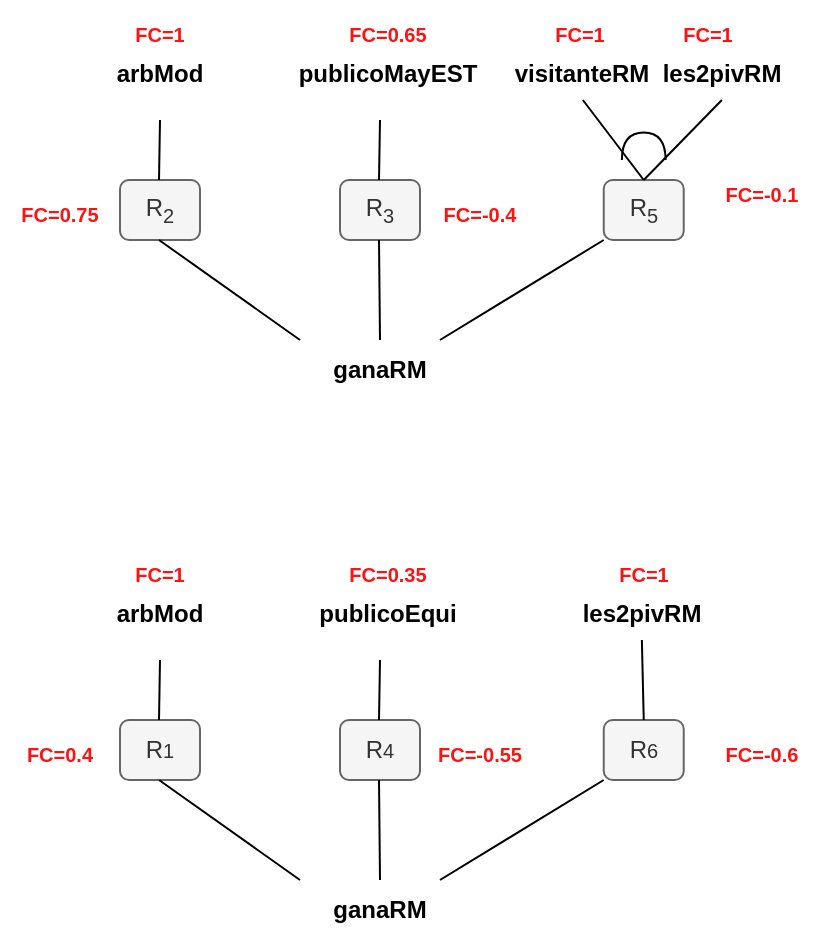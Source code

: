 <mxfile version="22.1.5" type="device">
  <diagram name="Página-1" id="1-Avwmv_FP3RYiGqxpSs">
    <mxGraphModel dx="1444" dy="895" grid="1" gridSize="10" guides="1" tooltips="1" connect="1" arrows="1" fold="1" page="1" pageScale="1" pageWidth="827" pageHeight="1169" math="0" shadow="0">
      <root>
        <mxCell id="0" />
        <mxCell id="1" parent="0" />
        <mxCell id="owxluQdsABEMmy2N7_oR-1" value="R&lt;sub&gt;2&lt;/sub&gt;" style="rounded=1;whiteSpace=wrap;html=1;fillColor=#f5f5f5;fontColor=#333333;strokeColor=#666666;" parent="1" vertex="1">
          <mxGeometry x="250" y="280" width="40" height="30" as="geometry" />
        </mxCell>
        <mxCell id="owxluQdsABEMmy2N7_oR-2" value="R&lt;sub&gt;3&lt;/sub&gt;" style="rounded=1;whiteSpace=wrap;html=1;fillColor=#f5f5f5;fontColor=#333333;strokeColor=#666666;" parent="1" vertex="1">
          <mxGeometry x="360" y="280" width="40" height="30" as="geometry" />
        </mxCell>
        <mxCell id="owxluQdsABEMmy2N7_oR-3" value="R&lt;sub&gt;5&lt;/sub&gt;" style="rounded=1;whiteSpace=wrap;html=1;fillColor=#f5f5f5;fontColor=#333333;strokeColor=#666666;" parent="1" vertex="1">
          <mxGeometry x="491.87" y="280" width="40" height="30" as="geometry" />
        </mxCell>
        <mxCell id="owxluQdsABEMmy2N7_oR-4" value="" style="endArrow=none;html=1;rounded=0;" parent="1" edge="1">
          <mxGeometry width="50" height="50" relative="1" as="geometry">
            <mxPoint x="269.5" y="280" as="sourcePoint" />
            <mxPoint x="270" y="250" as="targetPoint" />
          </mxGeometry>
        </mxCell>
        <mxCell id="owxluQdsABEMmy2N7_oR-5" value="" style="endArrow=none;html=1;rounded=0;" parent="1" edge="1">
          <mxGeometry width="50" height="50" relative="1" as="geometry">
            <mxPoint x="379.5" y="280" as="sourcePoint" />
            <mxPoint x="380" y="250" as="targetPoint" />
          </mxGeometry>
        </mxCell>
        <mxCell id="owxluQdsABEMmy2N7_oR-6" value="" style="endArrow=none;html=1;rounded=0;entryX=0.5;entryY=1;entryDx=0;entryDy=0;exitX=0.5;exitY=0;exitDx=0;exitDy=0;" parent="1" edge="1" target="tKf9g3LegmlFzOpsGtZy-3" source="owxluQdsABEMmy2N7_oR-3">
          <mxGeometry width="50" height="50" relative="1" as="geometry">
            <mxPoint x="510.43" y="270" as="sourcePoint" />
            <mxPoint x="510.93" y="240" as="targetPoint" />
          </mxGeometry>
        </mxCell>
        <mxCell id="owxluQdsABEMmy2N7_oR-7" value="" style="endArrow=none;html=1;rounded=0;exitX=0;exitY=0;exitDx=0;exitDy=0;" parent="1" edge="1">
          <mxGeometry width="50" height="50" relative="1" as="geometry">
            <mxPoint x="340" y="360" as="sourcePoint" />
            <mxPoint x="269.5" y="310" as="targetPoint" />
          </mxGeometry>
        </mxCell>
        <mxCell id="owxluQdsABEMmy2N7_oR-8" value="" style="endArrow=none;html=1;rounded=0;exitX=0.5;exitY=0;exitDx=0;exitDy=0;" parent="1" source="owxluQdsABEMmy2N7_oR-10" edge="1">
          <mxGeometry width="50" height="50" relative="1" as="geometry">
            <mxPoint x="380" y="400" as="sourcePoint" />
            <mxPoint x="379.5" y="310" as="targetPoint" />
          </mxGeometry>
        </mxCell>
        <mxCell id="owxluQdsABEMmy2N7_oR-9" value="" style="endArrow=none;html=1;rounded=0;exitX=1;exitY=0;exitDx=0;exitDy=0;entryX=0;entryY=1;entryDx=0;entryDy=0;" parent="1" source="owxluQdsABEMmy2N7_oR-10" edge="1" target="owxluQdsABEMmy2N7_oR-3">
          <mxGeometry width="50" height="50" relative="1" as="geometry">
            <mxPoint x="479.5" y="370" as="sourcePoint" />
            <mxPoint x="479.5" y="310" as="targetPoint" />
          </mxGeometry>
        </mxCell>
        <mxCell id="owxluQdsABEMmy2N7_oR-10" value="&lt;b&gt;ganaRM&lt;/b&gt;" style="text;html=1;strokeColor=none;fillColor=none;align=center;verticalAlign=middle;whiteSpace=wrap;rounded=0;" parent="1" vertex="1">
          <mxGeometry x="350" y="360" width="60" height="30" as="geometry" />
        </mxCell>
        <mxCell id="tKf9g3LegmlFzOpsGtZy-1" value="&lt;font style=&quot;font-size: 12px;&quot;&gt;&lt;b&gt;publicoMayEST&lt;br&gt;&lt;br&gt;&lt;/b&gt;&lt;/font&gt;" style="text;html=1;strokeColor=none;fillColor=none;align=center;verticalAlign=middle;whiteSpace=wrap;rounded=0;fontSize=16;" vertex="1" parent="1">
          <mxGeometry x="354" y="220" width="60" height="30" as="geometry" />
        </mxCell>
        <mxCell id="tKf9g3LegmlFzOpsGtZy-2" value="&lt;font style=&quot;font-size: 12px;&quot;&gt;&lt;b&gt;arbMod&lt;br&gt;&lt;br&gt;&lt;/b&gt;&lt;/font&gt;" style="text;html=1;strokeColor=none;fillColor=none;align=center;verticalAlign=middle;whiteSpace=wrap;rounded=0;fontSize=16;" vertex="1" parent="1">
          <mxGeometry x="240" y="220" width="60" height="30" as="geometry" />
        </mxCell>
        <mxCell id="tKf9g3LegmlFzOpsGtZy-3" value="&lt;font style=&quot;font-size: 12px;&quot;&gt;&lt;b&gt;les2pivRM&lt;/b&gt;&lt;/font&gt;" style="text;html=1;strokeColor=none;fillColor=none;align=center;verticalAlign=middle;whiteSpace=wrap;rounded=0;fontSize=16;" vertex="1" parent="1">
          <mxGeometry x="520.93" y="210" width="60" height="30" as="geometry" />
        </mxCell>
        <mxCell id="tKf9g3LegmlFzOpsGtZy-4" value="&lt;font color=&quot;#ff1212&quot; style=&quot;font-size: 10px;&quot;&gt;FC=1&lt;/font&gt;" style="text;html=1;strokeColor=none;fillColor=none;align=center;verticalAlign=middle;whiteSpace=wrap;rounded=0;fontSize=16;fontStyle=1" vertex="1" parent="1">
          <mxGeometry x="240" y="190" width="60" height="30" as="geometry" />
        </mxCell>
        <mxCell id="tKf9g3LegmlFzOpsGtZy-5" value="&lt;font color=&quot;#ff1212&quot; style=&quot;font-size: 10px;&quot;&gt;FC=0.65&lt;/font&gt;" style="text;html=1;strokeColor=none;fillColor=none;align=center;verticalAlign=middle;whiteSpace=wrap;rounded=0;fontSize=16;fontStyle=1" vertex="1" parent="1">
          <mxGeometry x="354" y="190" width="60" height="30" as="geometry" />
        </mxCell>
        <mxCell id="tKf9g3LegmlFzOpsGtZy-6" value="&lt;font color=&quot;#ff1212&quot; style=&quot;font-size: 10px;&quot;&gt;FC=1&lt;br&gt;&lt;/font&gt;" style="text;html=1;strokeColor=none;fillColor=none;align=center;verticalAlign=middle;whiteSpace=wrap;rounded=0;fontSize=16;fontStyle=1" vertex="1" parent="1">
          <mxGeometry x="450" y="190" width="60" height="30" as="geometry" />
        </mxCell>
        <mxCell id="tKf9g3LegmlFzOpsGtZy-7" value="&lt;font color=&quot;#ff1212&quot; style=&quot;font-size: 10px;&quot;&gt;FC=0.75&lt;/font&gt;" style="text;html=1;strokeColor=none;fillColor=none;align=center;verticalAlign=middle;whiteSpace=wrap;rounded=0;fontSize=16;fontStyle=1" vertex="1" parent="1">
          <mxGeometry x="190" y="280" width="60" height="30" as="geometry" />
        </mxCell>
        <mxCell id="tKf9g3LegmlFzOpsGtZy-8" value="&lt;font color=&quot;#ff1212&quot; style=&quot;font-size: 10px;&quot;&gt;FC=-0.4&lt;/font&gt;" style="text;html=1;strokeColor=none;fillColor=none;align=center;verticalAlign=middle;whiteSpace=wrap;rounded=0;fontSize=16;fontStyle=1" vertex="1" parent="1">
          <mxGeometry x="400" y="280" width="60" height="30" as="geometry" />
        </mxCell>
        <mxCell id="tKf9g3LegmlFzOpsGtZy-9" value="&lt;font color=&quot;#ff1212&quot; style=&quot;font-size: 10px;&quot;&gt;FC=-0.1&lt;/font&gt;" style="text;html=1;strokeColor=none;fillColor=none;align=center;verticalAlign=middle;whiteSpace=wrap;rounded=0;fontSize=16;fontStyle=1" vertex="1" parent="1">
          <mxGeometry x="540.93" y="270" width="60" height="30" as="geometry" />
        </mxCell>
        <mxCell id="tKf9g3LegmlFzOpsGtZy-10" value="" style="endArrow=none;html=1;rounded=0;entryX=0.5;entryY=1;entryDx=0;entryDy=0;exitX=0.5;exitY=0;exitDx=0;exitDy=0;" edge="1" parent="1" target="tKf9g3LegmlFzOpsGtZy-11" source="owxluQdsABEMmy2N7_oR-3">
          <mxGeometry width="50" height="50" relative="1" as="geometry">
            <mxPoint x="430.93" y="270" as="sourcePoint" />
            <mxPoint x="431.43" y="240" as="targetPoint" />
          </mxGeometry>
        </mxCell>
        <mxCell id="tKf9g3LegmlFzOpsGtZy-11" value="&lt;font style=&quot;font-size: 12px;&quot;&gt;&lt;b&gt;visitanteRM&lt;/b&gt;&lt;/font&gt;" style="text;html=1;strokeColor=none;fillColor=none;align=center;verticalAlign=middle;whiteSpace=wrap;rounded=0;fontSize=16;" vertex="1" parent="1">
          <mxGeometry x="451.43" y="210" width="60" height="30" as="geometry" />
        </mxCell>
        <mxCell id="tKf9g3LegmlFzOpsGtZy-21" style="edgeStyle=none;curved=1;rounded=0;orthogonalLoop=1;jettySize=auto;html=1;exitX=1;exitY=0.5;exitDx=0;exitDy=0;exitPerimeter=0;fontSize=12;startSize=8;endSize=8;" edge="1" parent="1" source="tKf9g3LegmlFzOpsGtZy-12">
          <mxGeometry relative="1" as="geometry">
            <mxPoint x="511.0" y="256.636" as="targetPoint" />
          </mxGeometry>
        </mxCell>
        <mxCell id="tKf9g3LegmlFzOpsGtZy-12" value="" style="shape=requiredInterface;html=1;verticalLabelPosition=bottom;sketch=0;fontSize=16;rotation=-90;" vertex="1" parent="1">
          <mxGeometry x="505" y="252.19" width="13.75" height="21.87" as="geometry" />
        </mxCell>
        <mxCell id="tKf9g3LegmlFzOpsGtZy-14" value="&lt;font color=&quot;#ff1212&quot; style=&quot;font-size: 10px;&quot;&gt;FC=1&lt;br&gt;&lt;/font&gt;" style="text;html=1;strokeColor=none;fillColor=none;align=center;verticalAlign=middle;whiteSpace=wrap;rounded=0;fontSize=16;fontStyle=1" vertex="1" parent="1">
          <mxGeometry x="513.75" y="190" width="60" height="30" as="geometry" />
        </mxCell>
        <mxCell id="tKf9g3LegmlFzOpsGtZy-25" value="R&lt;span style=&quot;font-size: 10px;&quot;&gt;1&lt;br&gt;&lt;/span&gt;" style="rounded=1;whiteSpace=wrap;html=1;fillColor=#f5f5f5;fontColor=#333333;strokeColor=#666666;" vertex="1" parent="1">
          <mxGeometry x="250" y="550" width="40" height="30" as="geometry" />
        </mxCell>
        <mxCell id="tKf9g3LegmlFzOpsGtZy-26" value="R&lt;span style=&quot;font-size: 10px;&quot;&gt;4&lt;/span&gt;" style="rounded=1;whiteSpace=wrap;html=1;fillColor=#f5f5f5;fontColor=#333333;strokeColor=#666666;" vertex="1" parent="1">
          <mxGeometry x="360" y="550" width="40" height="30" as="geometry" />
        </mxCell>
        <mxCell id="tKf9g3LegmlFzOpsGtZy-27" value="R&lt;span style=&quot;font-size: 10px;&quot;&gt;6&lt;/span&gt;" style="rounded=1;whiteSpace=wrap;html=1;fillColor=#f5f5f5;fontColor=#333333;strokeColor=#666666;" vertex="1" parent="1">
          <mxGeometry x="491.87" y="550" width="40" height="30" as="geometry" />
        </mxCell>
        <mxCell id="tKf9g3LegmlFzOpsGtZy-28" value="" style="endArrow=none;html=1;rounded=0;" edge="1" parent="1">
          <mxGeometry width="50" height="50" relative="1" as="geometry">
            <mxPoint x="269.5" y="550" as="sourcePoint" />
            <mxPoint x="270" y="520" as="targetPoint" />
          </mxGeometry>
        </mxCell>
        <mxCell id="tKf9g3LegmlFzOpsGtZy-29" value="" style="endArrow=none;html=1;rounded=0;" edge="1" parent="1">
          <mxGeometry width="50" height="50" relative="1" as="geometry">
            <mxPoint x="379.5" y="550" as="sourcePoint" />
            <mxPoint x="380" y="520" as="targetPoint" />
          </mxGeometry>
        </mxCell>
        <mxCell id="tKf9g3LegmlFzOpsGtZy-30" value="" style="endArrow=none;html=1;rounded=0;entryX=0.5;entryY=1;entryDx=0;entryDy=0;exitX=0.5;exitY=0;exitDx=0;exitDy=0;" edge="1" parent="1" source="tKf9g3LegmlFzOpsGtZy-27" target="tKf9g3LegmlFzOpsGtZy-37">
          <mxGeometry width="50" height="50" relative="1" as="geometry">
            <mxPoint x="510.43" y="540" as="sourcePoint" />
            <mxPoint x="510.93" y="510" as="targetPoint" />
          </mxGeometry>
        </mxCell>
        <mxCell id="tKf9g3LegmlFzOpsGtZy-31" value="" style="endArrow=none;html=1;rounded=0;exitX=0;exitY=0;exitDx=0;exitDy=0;" edge="1" parent="1">
          <mxGeometry width="50" height="50" relative="1" as="geometry">
            <mxPoint x="340" y="630" as="sourcePoint" />
            <mxPoint x="269.5" y="580" as="targetPoint" />
          </mxGeometry>
        </mxCell>
        <mxCell id="tKf9g3LegmlFzOpsGtZy-32" value="" style="endArrow=none;html=1;rounded=0;exitX=0.5;exitY=0;exitDx=0;exitDy=0;" edge="1" parent="1" source="tKf9g3LegmlFzOpsGtZy-34">
          <mxGeometry width="50" height="50" relative="1" as="geometry">
            <mxPoint x="380" y="670" as="sourcePoint" />
            <mxPoint x="379.5" y="580" as="targetPoint" />
          </mxGeometry>
        </mxCell>
        <mxCell id="tKf9g3LegmlFzOpsGtZy-33" value="" style="endArrow=none;html=1;rounded=0;exitX=1;exitY=0;exitDx=0;exitDy=0;entryX=0;entryY=1;entryDx=0;entryDy=0;" edge="1" parent="1" source="tKf9g3LegmlFzOpsGtZy-34" target="tKf9g3LegmlFzOpsGtZy-27">
          <mxGeometry width="50" height="50" relative="1" as="geometry">
            <mxPoint x="479.5" y="640" as="sourcePoint" />
            <mxPoint x="479.5" y="580" as="targetPoint" />
          </mxGeometry>
        </mxCell>
        <mxCell id="tKf9g3LegmlFzOpsGtZy-34" value="&lt;b&gt;ganaRM&lt;/b&gt;" style="text;html=1;strokeColor=none;fillColor=none;align=center;verticalAlign=middle;whiteSpace=wrap;rounded=0;" vertex="1" parent="1">
          <mxGeometry x="350" y="630" width="60" height="30" as="geometry" />
        </mxCell>
        <mxCell id="tKf9g3LegmlFzOpsGtZy-35" value="&lt;font style=&quot;font-size: 12px;&quot;&gt;&lt;b&gt;publicoEqui&lt;br&gt;&lt;br&gt;&lt;/b&gt;&lt;/font&gt;" style="text;html=1;strokeColor=none;fillColor=none;align=center;verticalAlign=middle;whiteSpace=wrap;rounded=0;fontSize=16;" vertex="1" parent="1">
          <mxGeometry x="354" y="490" width="60" height="30" as="geometry" />
        </mxCell>
        <mxCell id="tKf9g3LegmlFzOpsGtZy-36" value="&lt;font style=&quot;font-size: 12px;&quot;&gt;&lt;b&gt;arbMod&lt;br&gt;&lt;br&gt;&lt;/b&gt;&lt;/font&gt;" style="text;html=1;strokeColor=none;fillColor=none;align=center;verticalAlign=middle;whiteSpace=wrap;rounded=0;fontSize=16;" vertex="1" parent="1">
          <mxGeometry x="240" y="490" width="60" height="30" as="geometry" />
        </mxCell>
        <mxCell id="tKf9g3LegmlFzOpsGtZy-37" value="&lt;font style=&quot;font-size: 12px;&quot;&gt;&lt;b&gt;les2pivRM&lt;/b&gt;&lt;/font&gt;" style="text;html=1;strokeColor=none;fillColor=none;align=center;verticalAlign=middle;whiteSpace=wrap;rounded=0;fontSize=16;" vertex="1" parent="1">
          <mxGeometry x="480.93" y="480" width="60" height="30" as="geometry" />
        </mxCell>
        <mxCell id="tKf9g3LegmlFzOpsGtZy-38" value="&lt;font color=&quot;#ff1212&quot; style=&quot;font-size: 10px;&quot;&gt;FC=1&lt;/font&gt;" style="text;html=1;strokeColor=none;fillColor=none;align=center;verticalAlign=middle;whiteSpace=wrap;rounded=0;fontSize=16;fontStyle=1" vertex="1" parent="1">
          <mxGeometry x="240" y="460" width="60" height="30" as="geometry" />
        </mxCell>
        <mxCell id="tKf9g3LegmlFzOpsGtZy-39" value="&lt;font color=&quot;#ff1212&quot; style=&quot;font-size: 10px;&quot;&gt;FC=0.35&lt;/font&gt;" style="text;html=1;strokeColor=none;fillColor=none;align=center;verticalAlign=middle;whiteSpace=wrap;rounded=0;fontSize=16;fontStyle=1" vertex="1" parent="1">
          <mxGeometry x="354" y="460" width="60" height="30" as="geometry" />
        </mxCell>
        <mxCell id="tKf9g3LegmlFzOpsGtZy-41" value="&lt;font color=&quot;#ff1212&quot; style=&quot;font-size: 10px;&quot;&gt;FC=0.4&lt;/font&gt;" style="text;html=1;strokeColor=none;fillColor=none;align=center;verticalAlign=middle;whiteSpace=wrap;rounded=0;fontSize=16;fontStyle=1" vertex="1" parent="1">
          <mxGeometry x="190" y="550" width="60" height="30" as="geometry" />
        </mxCell>
        <mxCell id="tKf9g3LegmlFzOpsGtZy-42" value="&lt;font color=&quot;#ff1212&quot; style=&quot;font-size: 10px;&quot;&gt;FC=-0.55&lt;/font&gt;" style="text;html=1;strokeColor=none;fillColor=none;align=center;verticalAlign=middle;whiteSpace=wrap;rounded=0;fontSize=16;fontStyle=1" vertex="1" parent="1">
          <mxGeometry x="400" y="550" width="60" height="30" as="geometry" />
        </mxCell>
        <mxCell id="tKf9g3LegmlFzOpsGtZy-43" value="&lt;font color=&quot;#ff1212&quot; style=&quot;font-size: 10px;&quot;&gt;FC=-0.6&lt;/font&gt;" style="text;html=1;strokeColor=none;fillColor=none;align=center;verticalAlign=middle;whiteSpace=wrap;rounded=0;fontSize=16;fontStyle=1" vertex="1" parent="1">
          <mxGeometry x="540.93" y="550" width="60" height="30" as="geometry" />
        </mxCell>
        <mxCell id="tKf9g3LegmlFzOpsGtZy-46" style="edgeStyle=none;curved=1;rounded=0;orthogonalLoop=1;jettySize=auto;html=1;exitX=1;exitY=0.5;exitDx=0;exitDy=0;exitPerimeter=0;fontSize=12;startSize=8;endSize=8;" edge="1" parent="1">
          <mxGeometry relative="1" as="geometry">
            <mxPoint x="471.0" y="526.636" as="targetPoint" />
            <mxPoint x="471.875" y="526.25" as="sourcePoint" />
          </mxGeometry>
        </mxCell>
        <mxCell id="tKf9g3LegmlFzOpsGtZy-48" value="&lt;font color=&quot;#ff1212&quot; style=&quot;font-size: 10px;&quot;&gt;FC=1&lt;br&gt;&lt;/font&gt;" style="text;html=1;strokeColor=none;fillColor=none;align=center;verticalAlign=middle;whiteSpace=wrap;rounded=0;fontSize=16;fontStyle=1" vertex="1" parent="1">
          <mxGeometry x="481.88" y="460" width="60" height="30" as="geometry" />
        </mxCell>
      </root>
    </mxGraphModel>
  </diagram>
</mxfile>
